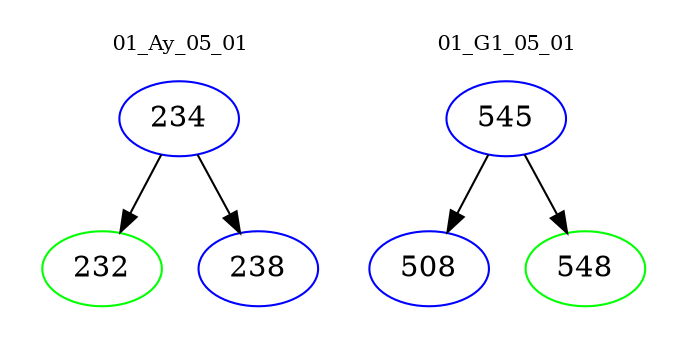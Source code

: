 digraph{
subgraph cluster_0 {
color = white
label = "01_Ay_05_01";
fontsize=10;
T0_234 [label="234", color="blue"]
T0_234 -> T0_232 [color="black"]
T0_232 [label="232", color="green"]
T0_234 -> T0_238 [color="black"]
T0_238 [label="238", color="blue"]
}
subgraph cluster_1 {
color = white
label = "01_G1_05_01";
fontsize=10;
T1_545 [label="545", color="blue"]
T1_545 -> T1_508 [color="black"]
T1_508 [label="508", color="blue"]
T1_545 -> T1_548 [color="black"]
T1_548 [label="548", color="green"]
}
}
